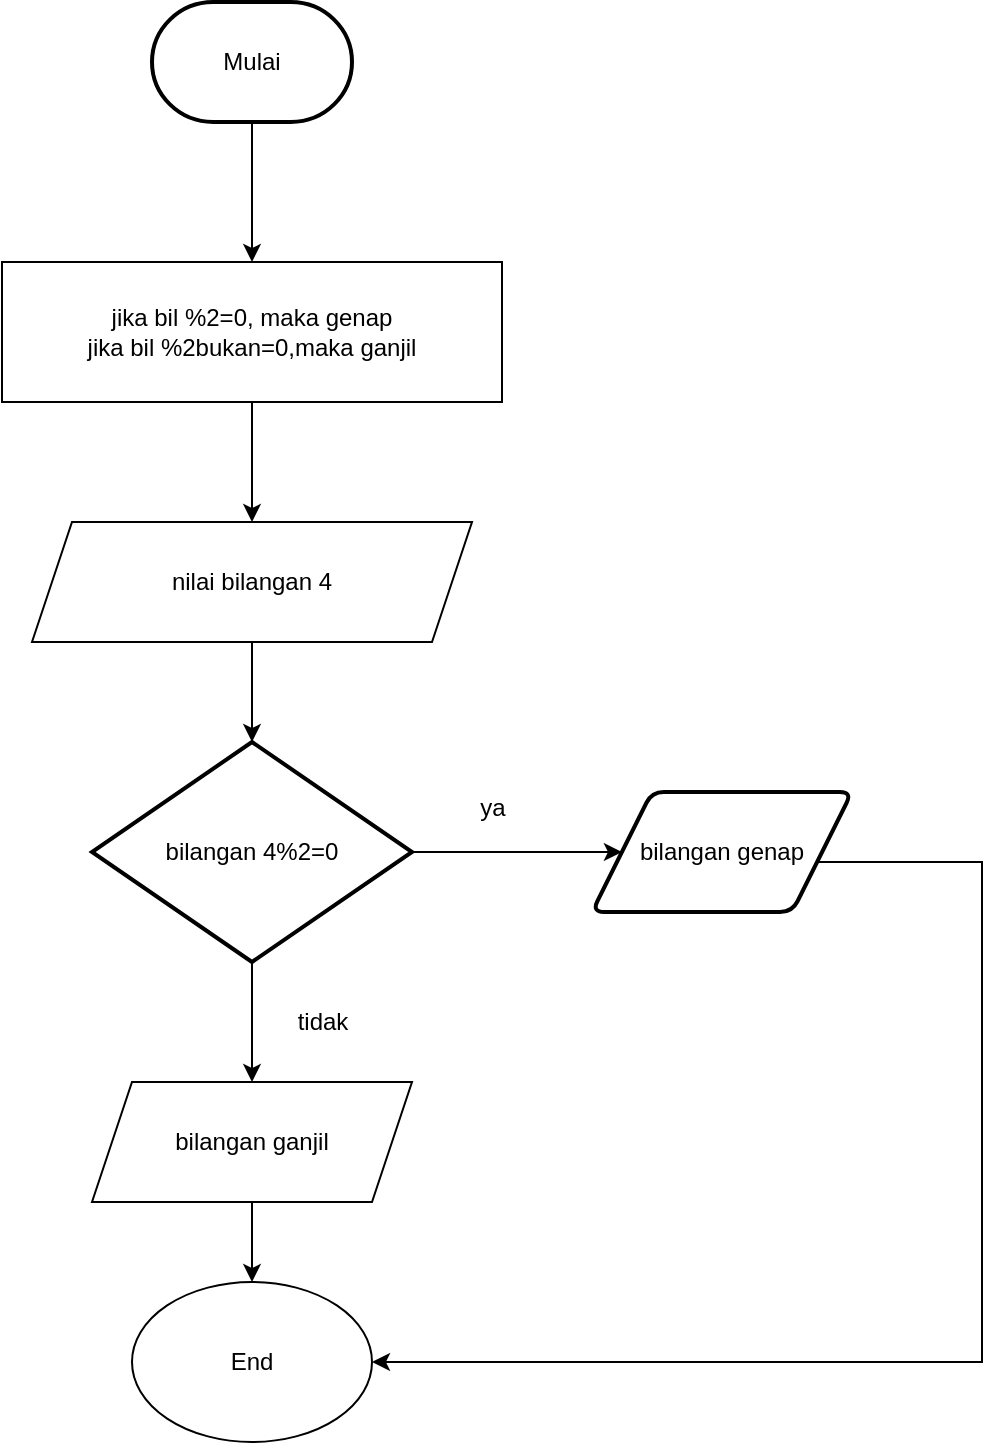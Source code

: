 <mxfile version="22.1.7" type="github">
  <diagram name="Halaman-1" id="Q9nt4Y31bxneWkKqmOti">
    <mxGraphModel dx="794" dy="339" grid="1" gridSize="10" guides="1" tooltips="1" connect="1" arrows="1" fold="1" page="1" pageScale="1" pageWidth="827" pageHeight="1169" math="0" shadow="0">
      <root>
        <mxCell id="0" />
        <mxCell id="1" parent="0" />
        <mxCell id="NtXRQuTT_Ns6EYzlG--r-10" value="" style="edgeStyle=orthogonalEdgeStyle;rounded=0;orthogonalLoop=1;jettySize=auto;html=1;" edge="1" parent="1" source="NtXRQuTT_Ns6EYzlG--r-1" target="NtXRQuTT_Ns6EYzlG--r-4">
          <mxGeometry relative="1" as="geometry" />
        </mxCell>
        <mxCell id="NtXRQuTT_Ns6EYzlG--r-1" value="Mulai" style="strokeWidth=2;html=1;shape=mxgraph.flowchart.terminator;whiteSpace=wrap;" vertex="1" parent="1">
          <mxGeometry x="290" y="60" width="100" height="60" as="geometry" />
        </mxCell>
        <mxCell id="NtXRQuTT_Ns6EYzlG--r-15" value="" style="edgeStyle=orthogonalEdgeStyle;rounded=0;orthogonalLoop=1;jettySize=auto;html=1;" edge="1" parent="1" source="NtXRQuTT_Ns6EYzlG--r-4" target="NtXRQuTT_Ns6EYzlG--r-13">
          <mxGeometry relative="1" as="geometry" />
        </mxCell>
        <mxCell id="NtXRQuTT_Ns6EYzlG--r-4" value="&lt;div&gt;jika bil %2=0, maka genap&lt;/div&gt;&lt;div&gt;jika bil %2bukan=0,maka ganjil&lt;br&gt;&lt;/div&gt;" style="rounded=0;whiteSpace=wrap;html=1;" vertex="1" parent="1">
          <mxGeometry x="215" y="190" width="250" height="70" as="geometry" />
        </mxCell>
        <mxCell id="NtXRQuTT_Ns6EYzlG--r-18" value="" style="edgeStyle=orthogonalEdgeStyle;rounded=0;orthogonalLoop=1;jettySize=auto;html=1;" edge="1" parent="1" source="NtXRQuTT_Ns6EYzlG--r-13" target="NtXRQuTT_Ns6EYzlG--r-17">
          <mxGeometry relative="1" as="geometry" />
        </mxCell>
        <mxCell id="NtXRQuTT_Ns6EYzlG--r-13" value="nilai bilangan 4" style="shape=parallelogram;perimeter=parallelogramPerimeter;whiteSpace=wrap;html=1;fixedSize=1;" vertex="1" parent="1">
          <mxGeometry x="230" y="320" width="220" height="60" as="geometry" />
        </mxCell>
        <mxCell id="NtXRQuTT_Ns6EYzlG--r-20" value="" style="edgeStyle=orthogonalEdgeStyle;rounded=0;orthogonalLoop=1;jettySize=auto;html=1;" edge="1" parent="1" source="NtXRQuTT_Ns6EYzlG--r-17" target="NtXRQuTT_Ns6EYzlG--r-19">
          <mxGeometry relative="1" as="geometry" />
        </mxCell>
        <mxCell id="NtXRQuTT_Ns6EYzlG--r-32" value="" style="edgeStyle=orthogonalEdgeStyle;rounded=0;orthogonalLoop=1;jettySize=auto;html=1;" edge="1" parent="1" source="NtXRQuTT_Ns6EYzlG--r-17" target="NtXRQuTT_Ns6EYzlG--r-30">
          <mxGeometry relative="1" as="geometry" />
        </mxCell>
        <mxCell id="NtXRQuTT_Ns6EYzlG--r-17" value="bilangan 4%2=0" style="strokeWidth=2;html=1;shape=mxgraph.flowchart.decision;whiteSpace=wrap;" vertex="1" parent="1">
          <mxGeometry x="260" y="430" width="160" height="110" as="geometry" />
        </mxCell>
        <mxCell id="NtXRQuTT_Ns6EYzlG--r-24" style="edgeStyle=orthogonalEdgeStyle;rounded=0;orthogonalLoop=1;jettySize=auto;html=1;entryX=1;entryY=0.5;entryDx=0;entryDy=0;" edge="1" parent="1" target="NtXRQuTT_Ns6EYzlG--r-21">
          <mxGeometry relative="1" as="geometry">
            <mxPoint x="440" y="740" as="targetPoint" />
            <mxPoint x="609.05" y="490" as="sourcePoint" />
            <Array as="points">
              <mxPoint x="705" y="490" />
              <mxPoint x="705" y="740" />
            </Array>
          </mxGeometry>
        </mxCell>
        <mxCell id="NtXRQuTT_Ns6EYzlG--r-19" value="bilangan genap" style="shape=parallelogram;html=1;strokeWidth=2;perimeter=parallelogramPerimeter;whiteSpace=wrap;rounded=1;arcSize=12;size=0.23;" vertex="1" parent="1">
          <mxGeometry x="510" y="455" width="130" height="60" as="geometry" />
        </mxCell>
        <mxCell id="NtXRQuTT_Ns6EYzlG--r-21" value="End" style="ellipse;whiteSpace=wrap;html=1;" vertex="1" parent="1">
          <mxGeometry x="280" y="700" width="120" height="80" as="geometry" />
        </mxCell>
        <mxCell id="NtXRQuTT_Ns6EYzlG--r-26" value="ya" style="text;html=1;align=center;verticalAlign=middle;resizable=0;points=[];autosize=1;strokeColor=none;fillColor=none;" vertex="1" parent="1">
          <mxGeometry x="440" y="448" width="40" height="30" as="geometry" />
        </mxCell>
        <mxCell id="NtXRQuTT_Ns6EYzlG--r-28" value="tidak" style="text;html=1;align=center;verticalAlign=middle;resizable=0;points=[];autosize=1;strokeColor=none;fillColor=none;" vertex="1" parent="1">
          <mxGeometry x="350" y="555" width="50" height="30" as="geometry" />
        </mxCell>
        <mxCell id="NtXRQuTT_Ns6EYzlG--r-33" value="" style="edgeStyle=orthogonalEdgeStyle;rounded=0;orthogonalLoop=1;jettySize=auto;html=1;" edge="1" parent="1" source="NtXRQuTT_Ns6EYzlG--r-30" target="NtXRQuTT_Ns6EYzlG--r-21">
          <mxGeometry relative="1" as="geometry" />
        </mxCell>
        <mxCell id="NtXRQuTT_Ns6EYzlG--r-30" value="bilangan ganjil" style="shape=parallelogram;perimeter=parallelogramPerimeter;whiteSpace=wrap;html=1;fixedSize=1;" vertex="1" parent="1">
          <mxGeometry x="260" y="600" width="160" height="60" as="geometry" />
        </mxCell>
      </root>
    </mxGraphModel>
  </diagram>
</mxfile>
